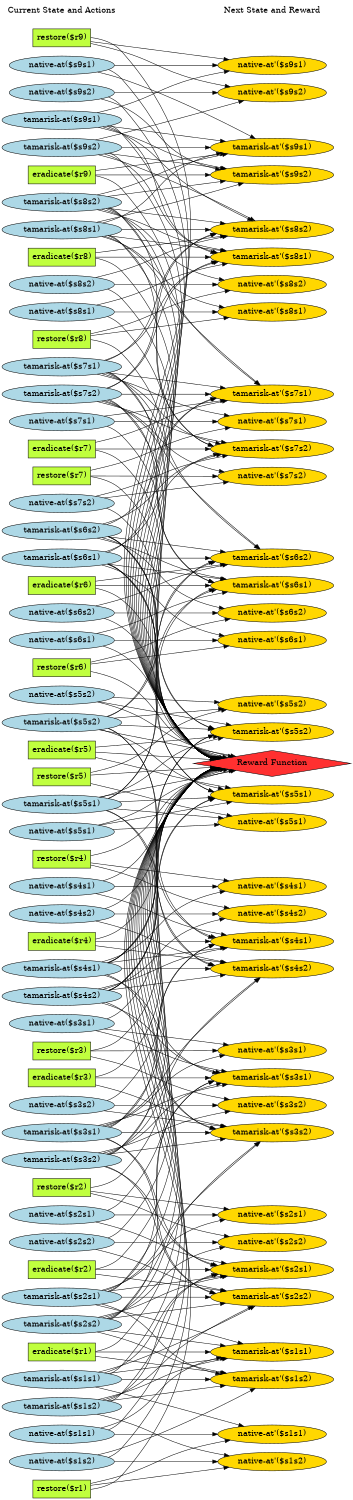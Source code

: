 digraph G {
	graph [bb="0,0,700.42,2974",
		fontname=Helvetica,
		fontsize=16,
		rankdir=LR,
		ranksep=2.00,
		ratio=auto,
		size="7.5,10"
	];
	node [fontsize=16,
		label="\N"
	];
	{
		graph [rank=same];
		"native-at($s8s2)"	[color=black,
			fillcolor=lightblue,
			height=0.51069,
			pos="120.21,2412",
			shape=ellipse,
			style=filled,
			width=2.9266];
		"native-at($s7s1)"	[color=black,
			fillcolor=lightblue,
			height=0.51069,
			pos="120.21,2139",
			shape=ellipse,
			style=filled,
			width=2.9266];
		"restore($r4)"	[color=black,
			fillcolor=olivedrab1,
			height=0.5,
			pos="120.21,1270",
			shape=box,
			style=filled,
			width=1.6111];
		"restore($r8)"	[color=black,
			fillcolor=olivedrab1,
			height=0.5,
			pos="120.21,2303",
			shape=box,
			style=filled,
			width=1.6111];
		"eradicate($r9)"	[color=black,
			fillcolor=olivedrab1,
			height=0.5,
			pos="120.21,2629",
			shape=box,
			style=filled,
			width=1.875];
		"tamarisk-at($s6s2)"	[color=black,
			fillcolor=lightblue,
			height=0.51069,
			pos="120.21,1922",
			shape=ellipse,
			style=filled,
			width=3.3391];
		"tamarisk-at($s9s1)"	[color=black,
			fillcolor=lightblue,
			height=0.51069,
			pos="120.21,2738",
			shape=ellipse,
			style=filled,
			width=3.3391];
		"tamarisk-at($s5s1)"	[color=black,
			fillcolor=lightblue,
			height=0.51069,
			pos="120.21,1379",
			shape=ellipse,
			style=filled,
			width=3.3391];
		"tamarisk-at($s2s1)"	[color=black,
			fillcolor=lightblue,
			height=0.51069,
			pos="120.21,400",
			shape=ellipse,
			style=filled,
			width=3.3391];
		"tamarisk-at($s2s2)"	[color=black,
			fillcolor=lightblue,
			height=0.51069,
			pos="120.21,345",
			shape=ellipse,
			style=filled,
			width=3.3391];
		"eradicate($r4)"	[color=black,
			fillcolor=olivedrab1,
			height=0.5,
			pos="120.21,1107",
			shape=box,
			style=filled,
			width=1.875];
		"native-at($s1s2)"	[color=black,
			fillcolor=lightblue,
			height=0.51069,
			pos="120.21,72",
			shape=ellipse,
			style=filled,
			width=2.9266];
		"native-at($s4s1)"	[color=black,
			fillcolor=lightblue,
			height=0.51069,
			pos="120.21,1216",
			shape=ellipse,
			style=filled,
			width=2.9266];
		"native-at($s5s2)"	[color=black,
			fillcolor=lightblue,
			height=0.51069,
			pos="120.21,1596",
			shape=ellipse,
			style=filled,
			width=2.9266];
		"native-at($s8s1)"	[color=black,
			fillcolor=lightblue,
			height=0.51069,
			pos="120.21,2357",
			shape=ellipse,
			style=filled,
			width=2.9266];
		"restore($r5)"	[color=black,
			fillcolor=olivedrab1,
			height=0.5,
			pos="120.21,1433",
			shape=box,
			style=filled,
			width=1.6111];
		"restore($r9)"	[color=black,
			fillcolor=olivedrab1,
			height=0.5,
			pos="120.21,2902",
			shape=box,
			style=filled,
			width=1.6111];
		"tamarisk-at($s8s1)"	[color=black,
			fillcolor=lightblue,
			height=0.51069,
			pos="120.21,2520",
			shape=ellipse,
			style=filled,
			width=3.3391];
		"tamarisk-at($s9s2)"	[color=black,
			fillcolor=lightblue,
			height=0.51069,
			pos="120.21,2683",
			shape=ellipse,
			style=filled,
			width=3.3391];
		"tamarisk-at($s5s2)"	[color=black,
			fillcolor=lightblue,
			height=0.51069,
			pos="120.21,1541",
			shape=ellipse,
			style=filled,
			width=3.3391];
		"tamarisk-at($s1s1)"	[color=black,
			fillcolor=lightblue,
			height=0.51069,
			pos="120.21,237",
			shape=ellipse,
			style=filled,
			width=3.3391];
		"tamarisk-at($s4s1)"	[color=black,
			fillcolor=lightblue,
			height=0.51069,
			pos="120.21,1053",
			shape=ellipse,
			style=filled,
			width=3.3391];
		"native-at($s3s1)"	[color=black,
			fillcolor=lightblue,
			height=0.51069,
			pos="120.21,943",
			shape=ellipse,
			style=filled,
			width=2.9266];
		"eradicate($r5)"	[color=black,
			fillcolor=olivedrab1,
			height=0.5,
			pos="120.21,1487",
			shape=box,
			style=filled,
			width=1.875];
		"native-at($s4s2)"	[color=black,
			fillcolor=lightblue,
			height=0.51069,
			pos="120.21,1161",
			shape=ellipse,
			style=filled,
			width=2.9266];
		"eradicate($r1)"	[color=black,
			fillcolor=olivedrab1,
			height=0.5,
			pos="120.21,291",
			shape=box,
			style=filled,
			width=1.875];
		"restore($r2)"	[color=black,
			fillcolor=olivedrab1,
			height=0.5,
			pos="120.21,617",
			shape=box,
			style=filled,
			width=1.6111];
		"native-at($s9s1)"	[color=black,
			fillcolor=lightblue,
			height=0.51069,
			pos="120.21,2848",
			shape=ellipse,
			style=filled,
			width=2.9266];
		"native-at($s6s2)"	[color=black,
			fillcolor=lightblue,
			height=0.51069,
			pos="120.21,1759",
			shape=ellipse,
			style=filled,
			width=2.9266];
		"restore($r6)"	[color=black,
			fillcolor=olivedrab1,
			height=0.5,
			pos="120.21,1650",
			shape=box,
			style=filled,
			width=1.6111];
		"tamarisk-at($s7s1)"	[color=black,
			fillcolor=lightblue,
			height=0.51069,
			pos="120.21,2249",
			shape=ellipse,
			style=filled,
			width=3.3391];
		"tamarisk-at($s8s2)"	[color=black,
			fillcolor=lightblue,
			height=0.51069,
			pos="120.21,2575",
			shape=ellipse,
			style=filled,
			width=3.3391];
		"Current State and Actions"	[color=black,
			fillcolor=white,
			height=0.5,
			pos="120.21,2956",
			shape=plaintext,
			style=bold,
			width=3.2361];
		"tamarisk-at($s4s2)"	[color=black,
			fillcolor=lightblue,
			height=0.51069,
			pos="120.21,998",
			shape=ellipse,
			style=filled,
			width=3.3391];
		"tamarisk-at($s1s2)"	[color=black,
			fillcolor=lightblue,
			height=0.51069,
			pos="120.21,182",
			shape=ellipse,
			style=filled,
			width=3.3391];
		"tamarisk-at($s3s1)"	[color=black,
			fillcolor=lightblue,
			height=0.51069,
			pos="120.21,726",
			shape=ellipse,
			style=filled,
			width=3.3391];
		"eradicate($r6)"	[color=black,
			fillcolor=olivedrab1,
			height=0.5,
			pos="120.21,1813",
			shape=box,
			style=filled,
			width=1.875];
		"native-at($s2s1)"	[color=black,
			fillcolor=lightblue,
			height=0.51069,
			pos="120.21,563",
			shape=ellipse,
			style=filled,
			width=2.9266];
		"native-at($s3s2)"	[color=black,
			fillcolor=lightblue,
			height=0.51069,
			pos="120.21,781",
			shape=ellipse,
			style=filled,
			width=2.9266];
		"eradicate($r2)"	[color=black,
			fillcolor=olivedrab1,
			height=0.5,
			pos="120.21,454",
			shape=box,
			style=filled,
			width=1.875];
		"restore($r1)"	[color=black,
			fillcolor=olivedrab1,
			height=0.5,
			pos="120.21,18",
			shape=box,
			style=filled,
			width=1.6111];
		"native-at($s9s2)"	[color=black,
			fillcolor=lightblue,
			height=0.51069,
			pos="120.21,2793",
			shape=ellipse,
			style=filled,
			width=2.9266];
		"restore($r3)"	[color=black,
			fillcolor=olivedrab1,
			height=0.5,
			pos="120.21,889",
			shape=box,
			style=filled,
			width=1.6111];
		"native-at($s7s2)"	[color=black,
			fillcolor=lightblue,
			height=0.51069,
			pos="120.21,1977",
			shape=ellipse,
			style=filled,
			width=2.9266];
		"native-at($s6s1)"	[color=black,
			fillcolor=lightblue,
			height=0.51069,
			pos="120.21,1704",
			shape=ellipse,
			style=filled,
			width=2.9266];
		"restore($r7)"	[color=black,
			fillcolor=olivedrab1,
			height=0.5,
			pos="120.21,2031",
			shape=box,
			style=filled,
			width=1.6111];
		"eradicate($r8)"	[color=black,
			fillcolor=olivedrab1,
			height=0.5,
			pos="120.21,2466",
			shape=box,
			style=filled,
			width=1.875];
		"tamarisk-at($s7s2)"	[color=black,
			fillcolor=lightblue,
			height=0.51069,
			pos="120.21,2194",
			shape=ellipse,
			style=filled,
			width=3.3391];
		"tamarisk-at($s6s1)"	[color=black,
			fillcolor=lightblue,
			height=0.51069,
			pos="120.21,1867",
			shape=ellipse,
			style=filled,
			width=3.3391];
		"tamarisk-at($s3s2)"	[color=black,
			fillcolor=lightblue,
			height=0.51069,
			pos="120.21,671",
			shape=ellipse,
			style=filled,
			width=3.3391];
		"native-at($s1s1)"	[color=black,
			fillcolor=lightblue,
			height=0.51069,
			pos="120.21,127",
			shape=ellipse,
			style=filled,
			width=2.9266];
		"native-at($s2s2)"	[color=black,
			fillcolor=lightblue,
			height=0.51069,
			pos="120.21,508",
			shape=ellipse,
			style=filled,
			width=2.9266];
		"eradicate($r7)"	[color=black,
			fillcolor=olivedrab1,
			height=0.5,
			pos="120.21,2085",
			shape=box,
			style=filled,
			width=1.875];
		"native-at($s5s1)"	[color=black,
			fillcolor=lightblue,
			height=0.51069,
			pos="120.21,1324",
			shape=ellipse,
			style=filled,
			width=2.9266];
		"eradicate($r3)"	[color=black,
			fillcolor=olivedrab1,
			height=0.5,
			pos="120.21,835",
			shape=box,
			style=filled,
			width=1.875];
	}
	{
		graph [rank=same];
		"native-at'($s4s2)"	[color=black,
			fillcolor=gold1,
			height=0.51069,
			pos="542.42,1162",
			shape=ellipse,
			style=filled,
			width=3.0248];
		"native-at'($s7s1)"	[color=black,
			fillcolor=gold1,
			height=0.51069,
			pos="542.42,2139",
			shape=ellipse,
			style=filled,
			width=3.0248];
		"tamarisk-at'($s1s2)"	[color=black,
			fillcolor=gold1,
			height=0.51069,
			pos="542.42,237",
			shape=ellipse,
			style=filled,
			width=3.4373];
		"Next State and Reward"	[color=black,
			fillcolor=white,
			height=0.5,
			pos="542.42,2956",
			shape=plaintext,
			style=bold,
			width=2.9167];
		"Reward Function"	[color=black,
			fillcolor=firebrick1,
			height=0.72222,
			pos="542.42,1460",
			shape=diamond,
			style=filled,
			width=4.3889];
		"tamarisk-at'($s8s1)"	[color=black,
			fillcolor=gold1,
			height=0.51069,
			pos="542.42,2466",
			shape=ellipse,
			style=filled,
			width=3.4373];
		"tamarisk-at'($s9s2)"	[color=black,
			fillcolor=gold1,
			height=0.51069,
			pos="542.42,2628",
			shape=ellipse,
			style=filled,
			width=3.4373];
		"native-at'($s8s2)"	[color=black,
			fillcolor=gold1,
			height=0.51069,
			pos="542.42,2411",
			shape=ellipse,
			style=filled,
			width=3.0248];
		"tamarisk-at'($s4s1)"	[color=black,
			fillcolor=gold1,
			height=0.51069,
			pos="542.42,1107",
			shape=ellipse,
			style=filled,
			width=3.4373];
		"tamarisk-at'($s5s2)"	[color=black,
			fillcolor=gold1,
			height=0.51069,
			pos="542.42,1522",
			shape=ellipse,
			style=filled,
			width=3.4373];
		"native-at'($s3s1)"	[color=black,
			fillcolor=gold1,
			height=0.51069,
			pos="542.42,891",
			shape=ellipse,
			style=filled,
			width=3.0248];
		"native-at'($s6s1)"	[color=black,
			fillcolor=gold1,
			height=0.51069,
			pos="542.42,1703",
			shape=ellipse,
			style=filled,
			width=3.0248];
		"native-at'($s7s2)"	[color=black,
			fillcolor=gold1,
			height=0.51069,
			pos="542.42,2029",
			shape=ellipse,
			style=filled,
			width=3.0248];
		"tamarisk-at'($s3s1)"	[color=black,
			fillcolor=gold1,
			height=0.51069,
			pos="542.42,836",
			shape=ellipse,
			style=filled,
			width=3.4373];
		"tamarisk-at'($s8s2)"	[color=black,
			fillcolor=gold1,
			height=0.51069,
			pos="542.42,2521",
			shape=ellipse,
			style=filled,
			width=3.4373];
		"native-at'($s3s2)"	[color=black,
			fillcolor=gold1,
			height=0.51069,
			pos="542.42,781",
			shape=ellipse,
			style=filled,
			width=3.0248];
		"tamarisk-at'($s4s2)"	[color=black,
			fillcolor=gold1,
			height=0.51069,
			pos="542.42,1052",
			shape=ellipse,
			style=filled,
			width=3.4373];
		"tamarisk-at'($s7s1)"	[color=black,
			fillcolor=gold1,
			height=0.51069,
			pos="542.42,2194",
			shape=ellipse,
			style=filled,
			width=3.4373];
		"native-at'($s2s1)"	[color=black,
			fillcolor=gold1,
			height=0.51069,
			pos="542.42,563",
			shape=ellipse,
			style=filled,
			width=3.0248];
		"native-at'($s5s1)"	[color=black,
			fillcolor=gold1,
			height=0.51069,
			pos="542.42,1343",
			shape=ellipse,
			style=filled,
			width=3.0248];
		"native-at'($s6s2)"	[color=black,
			fillcolor=gold1,
			height=0.51069,
			pos="542.42,1758",
			shape=ellipse,
			style=filled,
			width=3.0248];
		"tamarisk-at'($s2s1)"	[color=black,
			fillcolor=gold1,
			height=0.51069,
			pos="542.42,453",
			shape=ellipse,
			style=filled,
			width=3.4373];
		"tamarisk-at'($s7s2)"	[color=black,
			fillcolor=gold1,
			height=0.51069,
			pos="542.42,2084",
			shape=ellipse,
			style=filled,
			width=3.4373];
		"native-at'($s9s1)"	[color=black,
			fillcolor=gold1,
			height=0.51069,
			pos="542.42,2848",
			shape=ellipse,
			style=filled,
			width=3.0248];
		"native-at'($s2s2)"	[color=black,
			fillcolor=gold1,
			height=0.51069,
			pos="542.42,508",
			shape=ellipse,
			style=filled,
			width=3.0248];
		"tamarisk-at'($s3s2)"	[color=black,
			fillcolor=gold1,
			height=0.51069,
			pos="542.42,726",
			shape=ellipse,
			style=filled,
			width=3.4373];
		"native-at'($s1s1)"	[color=black,
			fillcolor=gold1,
			height=0.51069,
			pos="542.42,127",
			shape=ellipse,
			style=filled,
			width=3.0248];
		"tamarisk-at'($s6s1)"	[color=black,
			fillcolor=gold1,
			height=0.51069,
			pos="542.42,1813",
			shape=ellipse,
			style=filled,
			width=3.4373];
		"native-at'($s5s2)"	[color=black,
			fillcolor=gold1,
			height=0.51069,
			pos="542.42,1577",
			shape=ellipse,
			style=filled,
			width=3.0248];
		"tamarisk-at'($s2s2)"	[color=black,
			fillcolor=gold1,
			height=0.51069,
			pos="542.42,398",
			shape=ellipse,
			style=filled,
			width=3.4373];
		"tamarisk-at'($s1s1)"	[color=black,
			fillcolor=gold1,
			height=0.51069,
			pos="542.42,292",
			shape=ellipse,
			style=filled,
			width=3.4373];
		"tamarisk-at'($s9s1)"	[color=black,
			fillcolor=gold1,
			height=0.51069,
			pos="542.42,2683",
			shape=ellipse,
			style=filled,
			width=3.4373];
		"native-at'($s9s2)"	[color=black,
			fillcolor=gold1,
			height=0.51069,
			pos="542.42,2793",
			shape=ellipse,
			style=filled,
			width=3.0248];
		"tamarisk-at'($s5s1)"	[color=black,
			fillcolor=gold1,
			height=0.51069,
			pos="542.42,1398",
			shape=ellipse,
			style=filled,
			width=3.4373];
		"native-at'($s8s1)"	[color=black,
			fillcolor=gold1,
			height=0.51069,
			pos="542.42,2356",
			shape=ellipse,
			style=filled,
			width=3.0248];
		"tamarisk-at'($s6s2)"	[color=black,
			fillcolor=gold1,
			height=0.51069,
			pos="542.42,1868",
			shape=ellipse,
			style=filled,
			width=3.4373];
		"native-at'($s4s1)"	[color=black,
			fillcolor=gold1,
			height=0.51069,
			pos="542.42,1217",
			shape=ellipse,
			style=filled,
			width=3.0248];
		"native-at'($s1s2)"	[color=black,
			fillcolor=gold1,
			height=0.51069,
			pos="542.42,72",
			shape=ellipse,
			style=filled,
			width=3.0248];
	}
	"native-at($s8s2)" -> "Reward Function"	[pos="e,429.64,1467.6 212.12,2402.9 222.76,2398.5 232.59,2392.4 240.42,2384 513.35,2091.2 109.83,1786.2 384.42,1495 394.38,1484.4 406.77,\
1476.7 420.2,1471.1"];
	"native-at($s8s2)" -> "native-at'($s8s2)"	[color=black,
		pos="e,433.52,2411.3 225.62,2411.8 285.6,2411.6 361.12,2411.4 423.27,2411.3",
		style=solid];
	"native-at($s8s2)" -> "tamarisk-at'($s8s2)"	[color=black,
		pos="e,453.18,2508.2 189.71,2425.8 206.41,2429.7 224.15,2434.1 240.42,2439 305.9,2458.6 318.5,2474.9 384.42,2493 403.26,2498.2 423.65,\
2502.6 443.29,2506.3",
		style=solid];
	"native-at($s7s1)" -> "native-at'($s7s1)"	[color=black,
		pos="e,433.52,2139 225.62,2139 285.6,2139 361.12,2139 423.27,2139",
		style=solid];
	"native-at($s7s1)" -> "Reward Function"	[pos="e,431.58,1467.9 212.15,2129.9 222.65,2125.7 232.44,2119.9 240.42,2112 440.18,1913.5 184.31,1693.1 384.42,1495 394.98,1484.5 407.93,\
1476.9 421.83,1471.4"];
	"native-at($s7s1)" -> "tamarisk-at'($s7s1)"	[color=black,
		pos="e,449.03,2181.9 204.98,2150 272.33,2158.8 367.21,2171.2 439.05,2180.6",
		style=solid];
	"restore($r4)" -> "native-at'($s4s2)"	[color=black,
		pos="e,458.92,1173.9 178.29,1258.7 198.11,1254.3 220.37,1248.9 240.42,1243 305.81,1223.6 318.59,1207.8 384.42,1190 405.06,1184.4 427.55,\
1179.6 448.88,1175.7",
		style=solid];
	"restore($r4)" -> "Reward Function"	[pos="e,453.54,1448.6 178.43,1276.9 198.78,1280.9 221.35,1287.2 240.42,1297 316.58,1336.1 308.19,1386 384.42,1425 402.68,1434.3 423.4,\
1441.2 443.65,1446.2"];
	"restore($r4)" -> "native-at'($s4s1)"	[color=black,
		pos="e,454.48,1228 178.32,1262.8 246.6,1254.2 361.98,1239.6 444.35,1229.2",
		style=solid];
	"restore($r8)" -> "Reward Function"	[pos="e,430.28,1467.7 178.44,2303 200.63,2300 224.47,2292.6 240.42,2276 484.91,2021.4 139.5,1749.2 384.42,1495 394.57,1484.5 407.15,1476.8 \
420.73,1471.2"];
	"restore($r8)" -> "native-at'($s8s2)"	[color=black,
		pos="e,458.92,2399.1 178.29,2314.3 198.11,2318.7 220.37,2324.1 240.42,2330 305.81,2349.4 318.59,2365.2 384.42,2383 405.06,2388.6 427.55,\
2393.4 448.88,2397.3",
		style=solid];
	"restore($r8)" -> "native-at'($s8s1)"	[color=black,
		pos="e,454.48,2345 178.32,2310.2 246.6,2318.8 361.98,2333.4 444.35,2343.8",
		style=solid];
	"eradicate($r9)" -> "Reward Function"	[pos="e,428.9,1467.4 187.87,2628 207.35,2624.3 226.99,2616.7 240.42,2602 574.49,2235.2 49.724,1861.3 384.42,1495 394.04,1484.5 406.08,\
1476.7 419.18,1471.1"];
	"eradicate($r9)" -> "tamarisk-at'($s9s2)"	[color=black,
		pos="e,418.44,2628.3 187.79,2628.8 246.8,2628.7 334.76,2628.5 408.18,2628.3",
		style=solid];
	"eradicate($r9)" -> "tamarisk-at'($s9s1)"	[color=black,
		pos="e,448.19,2671 187.79,2637.6 255.01,2646.2 359.77,2659.7 437.84,2669.7",
		style=solid];
	"tamarisk-at($s6s2)" -> "Reward Function"	[pos="e,435.23,1468.5 213.73,1910.3 223.47,1906.2 232.64,1900.9 240.42,1894 381.21,1768.6 242.91,1619.6 384.42,1495 396.19,1484.6 410.37,\
1477.1 425.31,1471.7"];
	"tamarisk-at($s6s2)" -> "tamarisk-at'($s5s2)"	[color=black,
		pos="e,426.63,1528.6 212.79,1910.1 222.81,1906.1 232.3,1900.9 240.42,1894 366.91,1786.9 255.06,1653.6 384.42,1550 394.13,1542.2 405.28,\
1536.3 417.06,1531.8",
		style=solid];
	"tamarisk-at($s6s2)" -> "tamarisk-at'($s7s1)"	[color=black,
		pos="e,430.69,2185.9 208.82,1934.5 220.03,1938.3 230.9,1943.4 240.42,1950 335.2,2015.8 287.88,2102.8 384.42,2166 395.49,2173.3 407.91,\
2178.8 420.77,2183",
		style=solid];
	"tamarisk-at($s6s2)" -> "native-at'($s6s2)"	[color=black,
		pos="e,447.99,1767.3 200.36,1908.3 214.05,1904.5 227.9,1899.8 240.42,1894 312.89,1860.1 311.05,1817.9 384.42,1786 401.21,1778.7 419.79,\
1773.3 438.13,1769.3",
		style=solid];
	"tamarisk-at($s6s2)" -> "tamarisk-at'($s7s2)"	[color=black,
		pos="e,441.42,2073.2 200.31,1935.8 214.01,1939.5 227.87,1944.2 240.42,1950 312.56,1983.3 311.39,2024.6 384.42,2056 399.16,2062.3 415.28,\
2067.2 431.4,2071",
		style=solid];
	"tamarisk-at($s6s2)" -> "tamarisk-at'($s6s1)"	[color=black,
		pos="e,453.61,1825.8 190.93,1907.1 207.26,1903.2 224.53,1898.8 240.42,1894 305.73,1874.4 318.59,1858.8 384.42,1841 403.39,1835.9 423.92,\
1831.4 443.68,1827.7",
		style=solid];
	"tamarisk-at($s6s2)" -> "tamarisk-at'($s5s1)"	[color=black,
		pos="e,423.77,1403.3 214.36,1910.5 223.93,1906.4 232.88,1901 240.42,1894 399.69,1745.1 220.72,1569 384.42,1425 393.17,1417.3 403.3,1411.4 \
414.11,1406.9",
		style=solid];
	"tamarisk-at($s6s2)" -> "tamarisk-at'($s6s2)"	[color=black,
		pos="e,448.1,1880 212.91,1910.2 279.31,1901.7 369.14,1890.1 438.08,1881.3",
		style=solid];
	"tamarisk-at($s9s1)" -> "Reward Function"	[pos="e,428.37,1467.4 217.1,2727.1 225.88,2722.9 233.9,2717.3 240.42,2710 602.65,2304.4 19.882,1898.5 384.42,1495 393.91,1484.5 405.8,\
1476.8 418.76,1471.2"];
	"tamarisk-at($s9s1)" -> "tamarisk-at'($s8s1)"	[color=black,
		pos="e,430.69,2474.1 208.82,2725.5 220.03,2721.7 230.9,2716.6 240.42,2710 335.2,2644.2 287.88,2557.2 384.42,2494 395.49,2486.7 407.91,\
2481.2 420.77,2477",
		style=solid];
	"tamarisk-at($s9s1)" -> "tamarisk-at'($s9s2)"	[color=black,
		pos="e,453.18,2640.8 191.26,2723.1 207.51,2719.2 224.65,2714.8 240.42,2710 305.82,2690.1 318.5,2674.1 384.42,2656 403.26,2650.8 423.65,\
2646.4 443.29,2642.7",
		style=solid];
	"tamarisk-at($s9s1)" -> "tamarisk-at'($s8s2)"	[color=black,
		pos="e,502.63,2538.4 200.69,2724.2 214.28,2720.5 228.01,2715.8 240.42,2710 313.06,2675.9 316.39,2643.6 384.42,2601 419.69,2578.9 461.82,\
2557.7 493.56,2542.7",
		style=solid];
	"tamarisk-at($s9s1)" -> "native-at'($s9s1)"	[color=black,
		pos="e,458.89,2836.2 191.26,2752.9 207.51,2756.8 224.65,2761.2 240.42,2766 305.82,2785.9 318.5,2801.9 384.42,2820 405.05,2825.7 427.53,\
2830.4 448.86,2834.4",
		style=solid];
	"tamarisk-at($s9s1)" -> "tamarisk-at'($s9s1)"	[color=black,
		pos="e,448.85,2695.1 212.13,2726.1 278.83,2717.4 369.48,2705.5 438.79,2696.4",
		style=solid];
	"tamarisk-at($s5s1)" -> "Reward Function"	[pos="e,468.88,1446 195.85,1393.4 269.66,1407.6 382.34,1429.3 458.8,1444.1"];
	"tamarisk-at($s5s1)" -> "tamarisk-at'($s4s1)"	[color=black,
		pos="e,430.69,1115.1 208.82,1366.5 220.03,1362.7 230.9,1357.6 240.42,1351 335.2,1285.2 287.88,1198.2 384.42,1135 395.49,1127.7 407.91,\
1122.2 420.77,1118",
		style=solid];
	"tamarisk-at($s5s1)" -> "tamarisk-at'($s5s2)"	[color=black,
		pos="e,442.72,1511 199.63,1392.9 213.47,1396.4 227.55,1400.7 240.42,1406 310.06,1434.5 314.05,1468.4 384.42,1495 399.62,1500.8 416.13,\
1505.3 432.53,1508.9",
		style=solid];
	"tamarisk-at($s5s1)" -> "tamarisk-at'($s4s2)"	[color=black,
		pos="e,428.64,1059.3 210.98,1366.9 221.54,1362.9 231.66,1357.7 240.42,1351 348.45,1267.7 274.16,1160.3 384.42,1080 394.85,1072.4 406.69,\
1066.6 419.08,1062.3",
		style=solid];
	"tamarisk-at($s5s1)" -> "native-at'($s5s1)"	[color=black,
		pos="e,444.98,1351.3 225.35,1370.1 289.14,1364.6 370.59,1357.6 434.82,1352.1",
		style=solid];
	"tamarisk-at($s5s1)" -> "tamarisk-at'($s6s1)"	[color=black,
		pos="e,425.93,1806.7 214.78,1390.5 224.1,1394.4 232.89,1399.5 240.42,1406 376.45,1524.2 245.68,1670 384.42,1785 393.92,1792.9 404.87,\
1798.9 416.49,1803.4",
		style=solid];
	"tamarisk-at($s5s1)" -> "tamarisk-at'($s5s1)"	[color=black,
		pos="e,423.66,1392.7 235.75,1384.2 290.77,1386.7 356.9,1389.7 413.56,1392.2",
		style=solid];
	"tamarisk-at($s5s1)" -> "tamarisk-at'($s6s2)"	[color=black,
		pos="e,425.13,1862 215.36,1390.3 224.52,1394.3 233.11,1399.4 240.42,1406 390.96,1542.5 230.75,1707 384.42,1840 393.58,1847.9 404.19,1854 \
415.49,1858.5",
		style=solid];
	"tamarisk-at($s2s1)" -> "tamarisk-at'($s1s2)"	[color=black,
		pos="e,441.39,247.69 200.34,386.22 214.03,382.49 227.88,377.82 240.42,372 312.73,338.41 311.22,296.62 384.42,265 399.15,258.64 415.26,\
253.72 431.37,249.92",
		style=solid];
	"tamarisk-at($s2s1)" -> "Reward Function"	[pos="e,429.05,1452.5 218.03,410.77 226.4,414.84 234.08,420.14 240.42,427 544.47,756.22 79.802,1096.3 384.42,1425 394.12,1435.5 406.2,\
1443.1 419.33,1448.7"];
	"tamarisk-at($s2s1)" -> "tamarisk-at'($s3s1)"	[color=black,
		pos="e,425.91,829.7 214.79,411.51 224.11,415.4 232.89,420.45 240.42,427 376.98,545.83 245.14,692.36 384.42,808 393.91,815.89 404.86,821.87 \
416.47,826.39",
		style=solid];
	"tamarisk-at($s2s1)" -> "native-at'($s2s1)"	[color=black,
		pos="e,447.99,553.7 202.25,413.5 215.33,417.05 228.47,421.48 240.42,427 313.03,460.58 311.05,503.11 384.42,535 401.21,542.3 419.79,547.69 \
438.13,551.68",
		style=solid];
	"tamarisk-at($s2s1)" -> "tamarisk-at'($s2s1)"	[color=black,
		pos="e,447.6,441.17 213.42,411.63 279.63,419.98 368.92,431.24 437.62,439.91",
		style=solid];
	"tamarisk-at($s2s1)" -> "tamarisk-at'($s3s2)"	[color=black,
		pos="e,518.48,707.76 207.39,412.69 218.94,416.33 230.28,421 240.42,427 323.58,476.28 315.73,521.98 384.42,590 426.11,631.29 478.23,675.03 \
510.67,701.43",
		style=solid];
	"tamarisk-at($s2s1)" -> "tamarisk-at'($s2s2)"	[color=black,
		pos="e,418.54,398.58 240.5,399.43 292.81,399.18 354.43,398.89 408.24,398.63",
		style=solid];
	"tamarisk-at($s2s1)" -> "tamarisk-at'($s1s1)"	[color=black,
		pos="e,482.72,308.14 187.81,384.72 204.97,380.68 223.4,376.26 240.42,372 320.41,351.98 411.92,327.42 472.84,310.84",
		style=solid];
	"tamarisk-at($s2s2)" -> "tamarisk-at'($s1s2)"	[color=black,
		pos="e,453.61,249.85 193.15,330.29 208.83,326.65 225.26,322.49 240.42,318 305.81,298.65 318.59,282.83 384.42,265 403.39,259.86 423.92,\
255.42 443.68,251.68",
		style=solid];
	"tamarisk-at($s2s2)" -> "Reward Function"	[pos="e,428.97,1452.5 216.97,356.01 225.77,360.23 233.84,365.77 240.42,373 557.95,722.11 64.907,1077.7 384.42,1425 394.08,1435.5 406.14,\
1443.2 419.25,1448.8"];
	"tamarisk-at($s2s2)" -> "tamarisk-at'($s3s1)"	[color=black,
		pos="e,425.13,830.02 213.91,356.52 223.62,360.6 232.73,365.97 240.42,373 390.68,510.46 230.48,674.67 384.42,808 393.57,815.93 404.18,\
821.97 415.49,826.53",
		style=solid];
	"tamarisk-at($s2s2)" -> "tamarisk-at'($s2s1)"	[color=black,
		pos="e,453.64,440.06 190.9,359.94 207.24,363.84 224.52,368.28 240.42,373 305.65,392.37 318.68,407.41 384.42,425 403.41,430.08 423.94,\
434.5 443.7,438.23",
		style=solid];
	"tamarisk-at($s2s2)" -> "native-at'($s2s2)"	[color=black,
		pos="e,448.43,498.71 200.34,358.78 214.03,362.51 227.88,367.18 240.42,373 312.73,406.59 311.22,448.38 384.42,480 401.33,487.31 420.06,\
492.71 438.51,496.7",
		style=solid];
	"tamarisk-at($s2s2)" -> "tamarisk-at'($s3s2)"	[color=black,
		pos="e,516.73,708 208.83,357.44 220.04,361.32 230.91,366.38 240.42,373 335.43,439.1 307.97,503.09 384.42,590 422.84,633.68 475.19,676.32 \
508.65,701.88",
		style=solid];
	"tamarisk-at($s2s2)" -> "tamarisk-at'($s2s2)"	[color=black,
		pos="e,447.6,386.17 213.42,356.63 279.63,364.98 368.92,376.24 437.62,384.91",
		style=solid];
	"tamarisk-at($s2s2)" -> "tamarisk-at'($s1s1)"	[color=black,
		pos="e,447.6,303.83 213.42,333.37 279.63,325.02 368.92,313.76 437.62,305.09",
		style=solid];
	"eradicate($r4)" -> "Reward Function"	[pos="e,438.79,1450.9 187.96,1111.5 206.44,1115.4 225.49,1122.3 240.42,1134 353.79,1223.3 270.89,1335.9 384.42,1425 397.43,1435.2 412.81,\
1442.6 428.79,1447.8"];
	"eradicate($r4)" -> "tamarisk-at'($s4s1)"	[color=black,
		pos="e,418.44,1107 187.79,1107 246.8,1107 334.76,1107 408.18,1107",
		style=solid];
	"eradicate($r4)" -> "tamarisk-at'($s4s2)"	[color=black,
		pos="e,448.97,1064.1 187.79,1098.3 255.23,1089.5 360.46,1075.7 438.61,1065.5",
		style=solid];
	"native-at($s1s2)" -> "tamarisk-at'($s1s2)"	[color=black,
		pos="e,508,219.15 190.26,85.791 206.86,89.772 224.42,94.541 240.42,100 335.64,132.5 441.54,184.7 498.88,214.4",
		style=solid];
	"native-at($s1s2)" -> "Reward Function"	[pos="e,428.26,1452.7 212.83,80.851 223.29,85.299 232.88,91.481 240.42,100 632.86,543.7 -10.544,983.53 384.42,1425 393.86,1435.6 405.71,\
1443.3 418.66,1448.9"];
	"native-at($s1s2)" -> "native-at'($s1s2)"	[color=black,
		pos="e,433.52,72 225.62,72 285.6,72 361.12,72 423.27,72",
		style=solid];
	"native-at($s4s1)" -> "Reward Function"	[pos="e,446.43,1449.7 204.27,1227.1 216.96,1231 229.46,1236.1 240.42,1243 327.69,1298 297.05,1370.2 384.42,1425 400.16,1434.9 418.32,1442 \
436.59,1447.1"];
	"native-at($s4s1)" -> "tamarisk-at'($s4s1)"	[color=black,
		pos="e,453.61,1119.8 187.8,1201.9 205.04,1197.8 223.52,1193.1 240.42,1188 305.73,1168.4 318.59,1152.8 384.42,1135 403.39,1129.9 423.92,\
1125.4 443.68,1121.7",
		style=solid];
	"native-at($s4s1)" -> "native-at'($s4s1)"	[color=black,
		pos="e,433.52,1216.7 225.62,1216.2 285.6,1216.4 361.12,1216.6 423.27,1216.7",
		style=solid];
	"native-at($s5s2)" -> "Reward Function"	[pos="e,464.07,1473.2 191.68,1582.4 207.91,1578.4 224.94,1573.6 240.42,1568 307.82,1543.4 316.87,1519.2 384.42,1495 406.51,1487.1 431.03,\
1480.6 453.99,1475.4"];
	"native-at($s5s2)" -> "tamarisk-at'($s5s2)"	[color=black,
		pos="e,461.74,1536 194.88,1583 266.41,1570.4 375.09,1551.3 451.63,1537.8",
		style=solid];
	"native-at($s5s2)" -> "native-at'($s5s2)"	[color=black,
		pos="e,437.09,1581.7 222.39,1591.4 284.06,1588.6 363.02,1585.1 426.96,1582.2",
		style=solid];
	"native-at($s8s1)" -> "Reward Function"	[pos="e,430.15,1467.6 213.19,2348.1 223.39,2343.9 232.82,2338 240.42,2330 499.7,2056.9 124.67,1767.7 384.42,1495 394.51,1484.4 407.05,\
1476.7 420.61,1471.1"];
	"native-at($s8s1)" -> "tamarisk-at'($s8s1)"	[color=black,
		pos="e,453.61,2453.2 187.8,2371.1 205.04,2375.2 223.52,2379.9 240.42,2385 305.73,2404.6 318.59,2420.2 384.42,2438 403.39,2443.1 423.92,\
2447.6 443.68,2451.3",
		style=solid];
	"native-at($s8s1)" -> "native-at'($s8s1)"	[color=black,
		pos="e,433.52,2356.3 225.62,2356.8 285.6,2356.6 361.12,2356.4 423.27,2356.3",
		style=solid];
	"restore($r5)" -> "Reward Function"	[pos="e,428.3,1452.7 178.32,1436.7 239.65,1440.6 338.97,1447 418.24,1452.1"];
	"restore($r5)" -> "native-at'($s5s1)"	[color=black,
		pos="e,464.17,1355.8 178.25,1420.3 197.96,1415.8 220.17,1410.8 240.42,1406 304.54,1390.9 319.97,1384.6 384.42,1371 406.96,1366.3 431.42,\
1361.6 454.19,1357.6",
		style=solid];
	"restore($r5)" -> "native-at'($s5s2)"	[color=black,
		pos="e,450.99,1566.9 178.48,1442 198.51,1446.2 220.87,1452 240.42,1460 310.06,1488.5 314.14,1522.1 384.42,1549 402.26,1555.8 421.88,1561 \
441.03,1564.9",
		style=solid];
	"restore($r9)" -> "Reward Function"	[pos="e,428.22,1467.3 178.49,2902.7 200.95,2899.8 224.99,2892.4 240.42,2875 649.82,2413.8 -25.765,1955.5 384.42,1495 393.83,1484.4 405.68,\
1476.7 418.62,1471"];
	"restore($r9)" -> "native-at'($s9s1)"	[color=black,
		pos="e,455.27,2859.1 178.32,2894.7 246.82,2885.9 362.71,2871 445.13,2860.4",
		style=solid];
	"restore($r9)" -> "native-at'($s9s2)"	[color=black,
		pos="e,458.89,2804.8 178.31,2890.7 198.13,2886.4 220.39,2881 240.42,2875 305.9,2855.4 318.5,2839.1 384.42,2821 405.05,2815.3 427.53,2810.6 \
448.86,2806.6",
		style=solid];
	"tamarisk-at($s8s1)" -> "Reward Function"	[pos="e,429.05,1467.5 218.03,2509.2 226.4,2505.2 234.08,2499.9 240.42,2493 544.47,2163.8 79.802,1823.7 384.42,1495 394.12,1484.5 406.2,\
1476.9 419.33,1471.3"];
	"tamarisk-at($s8s1)" -> "tamarisk-at'($s8s1)"	[color=black,
		pos="e,448.1,2478 212.91,2508.2 279.31,2499.7 369.14,2488.1 438.08,2479.3",
		style=solid];
	"tamarisk-at($s8s1)" -> "tamarisk-at'($s9s2)"	[color=black,
		pos="e,482.72,2611.9 187.81,2535.3 204.97,2539.3 223.4,2543.7 240.42,2548 320.41,2568 411.92,2592.6 472.84,2609.2",
		style=solid];
	"tamarisk-at($s8s1)" -> "tamarisk-at'($s8s2)"	[color=black,
		pos="e,418.54,2520.7 240.5,2520.3 292.81,2520.4 354.43,2520.6 408.24,2520.7",
		style=solid];
	"tamarisk-at($s8s1)" -> "tamarisk-at'($s7s1)"	[color=black,
		pos="e,518.44,2212.1 207.41,2507.3 218.96,2503.7 230.29,2499 240.42,2493 323.79,2443.4 315.47,2397.2 384.42,2329 425.99,2287.9 478.14,\
2244.5 510.63,2218.3",
		style=solid];
	"tamarisk-at($s8s1)" -> "tamarisk-at'($s7s2)"	[color=black,
		pos="e,425.91,2090.3 214.79,2508.5 224.11,2504.6 232.89,2499.5 240.42,2493 376.98,2374.2 245.14,2227.6 384.42,2112 393.91,2104.1 404.86,\
2098.1 416.47,2093.6",
		style=solid];
	"tamarisk-at($s8s1)" -> "tamarisk-at'($s9s1)"	[color=black,
		pos="e,441.39,2672.3 200.34,2533.8 214.03,2537.5 227.88,2542.2 240.42,2548 312.73,2581.6 311.22,2623.4 384.42,2655 399.15,2661.4 415.26,\
2666.3 431.37,2670.1",
		style=solid];
	"tamarisk-at($s8s1)" -> "native-at'($s8s1)"	[color=black,
		pos="e,447.96,2365.2 202.27,2506.5 215.34,2503 228.49,2498.5 240.42,2493 313.2,2459.2 310.87,2416.2 384.42,2384 401.19,2376.7 419.77,\
2371.3 438.11,2367.3",
		style=solid];
	"tamarisk-at($s9s2)" -> "Reward Function"	[pos="e,428.83,1467.3 218.45,2672.2 226.69,2668.1 234.22,2662.8 240.42,2656 589.37,2270.5 34.807,1879.9 384.42,1495 394.01,1484.4 406.03,\
1476.7 419.12,1471.1"];
	"tamarisk-at($s9s2)" -> "tamarisk-at'($s8s1)"	[color=black,
		pos="e,434.63,2475.1 207.38,2670.3 218.93,2666.6 230.28,2662 240.42,2656 323.36,2607 300.36,2541.1 384.42,2494 396.88,2487 410.7,2481.7 \
424.82,2477.7",
		style=solid];
	"tamarisk-at($s9s2)" -> "tamarisk-at'($s9s2)"	[color=black,
		pos="e,448.85,2640.1 212.13,2671.1 278.83,2662.4 369.48,2650.5 438.79,2641.4",
		style=solid];
	"tamarisk-at($s9s2)" -> "tamarisk-at'($s8s2)"	[color=black,
		pos="e,507.55,2538.9 195.29,2668.6 210.37,2665 226.02,2660.8 240.42,2656 335.36,2624.3 440.96,2573 498.41,2543.6",
		style=solid];
	"tamarisk-at($s9s2)" -> "tamarisk-at'($s9s1)"	[color=black,
		pos="e,418.54,2683 240.5,2683 292.81,2683 354.43,2683 408.24,2683",
		style=solid];
	"tamarisk-at($s9s2)" -> "native-at'($s9s2)"	[color=black,
		pos="e,485.82,2777.2 187.83,2698.2 204.99,2702.2 223.42,2706.7 240.42,2711 321.85,2731.6 415.11,2757.4 475.96,2774.5",
		style=solid];
	"tamarisk-at($s5s2)" -> "Reward Function"	[pos="e,468.88,1474 195.85,1526.6 269.66,1512.4 382.34,1490.7 458.8,1475.9"];
	"tamarisk-at($s5s2)" -> "tamarisk-at'($s4s1)"	[color=black,
		pos="e,425.93,1113.3 214.78,1529.5 224.1,1525.6 232.89,1520.5 240.42,1514 376.45,1395.8 245.68,1250 384.42,1135 393.92,1127.1 404.87,\
1121.1 416.49,1116.6",
		style=solid];
	"tamarisk-at($s5s2)" -> "tamarisk-at'($s5s2)"	[color=black,
		pos="e,423.66,1527.3 235.75,1535.8 290.77,1533.3 356.9,1530.3 413.56,1527.8",
		style=solid];
	"tamarisk-at($s5s2)" -> "tamarisk-at'($s4s2)"	[color=black,
		pos="e,425.13,1058 215.36,1529.7 224.52,1525.7 233.11,1520.6 240.42,1514 390.96,1377.5 230.75,1213 384.42,1080 393.58,1072.1 404.19,1066 \
415.49,1061.5",
		style=solid];
	"tamarisk-at($s5s2)" -> "tamarisk-at'($s6s1)"	[color=black,
		pos="e,430.69,1804.9 208.82,1553.5 220.03,1557.3 230.9,1562.4 240.42,1569 335.2,1634.8 287.88,1721.8 384.42,1785 395.49,1792.3 407.91,\
1797.8 420.77,1802",
		style=solid];
	"tamarisk-at($s5s2)" -> "native-at'($s5s2)"	[color=black,
		pos="e,444.98,1568.7 225.35,1549.9 289.14,1555.4 370.59,1562.4 434.82,1567.9",
		style=solid];
	"tamarisk-at($s5s2)" -> "tamarisk-at'($s5s1)"	[color=black,
		pos="e,442.72,1409 199.63,1527.1 213.47,1523.6 227.55,1519.3 240.42,1514 310.06,1485.5 314.05,1451.6 384.42,1425 399.62,1419.2 416.13,\
1414.7 432.53,1411.1",
		style=solid];
	"tamarisk-at($s5s2)" -> "tamarisk-at'($s6s2)"	[color=black,
		pos="e,428.64,1860.7 210.98,1553.1 221.54,1557.1 231.66,1562.3 240.42,1569 348.45,1652.3 274.16,1759.7 384.42,1840 394.85,1847.6 406.69,\
1853.4 419.08,1857.7",
		style=solid];
	"tamarisk-at($s1s1)" -> "tamarisk-at'($s1s2)"	[color=black,
		pos="e,418.54,237 240.5,237 292.81,237 354.43,237 408.24,237",
		style=solid];
	"tamarisk-at($s1s1)" -> "Reward Function"	[pos="e,428.83,1452.7 218.45,247.78 226.69,251.86 234.22,257.16 240.42,264 589.37,649.46 34.807,1040.1 384.42,1425 394.01,1435.6 406.03,\
1443.3 419.12,1448.9"];
	"tamarisk-at($s1s1)" -> "tamarisk-at'($s2s1)"	[color=black,
		pos="e,434.65,443.84 207.36,249.75 218.91,253.37 230.27,258.03 240.42,264 323.15,312.69 300.57,378.24 384.42,425 396.89,431.96 410.72,\
437.25 424.84,441.26",
		style=solid];
	"tamarisk-at($s1s1)" -> "native-at'($s1s1)"	[color=black,
		pos="e,485.82,142.78 187.83,221.79 204.99,217.75 223.42,213.31 240.42,209 321.85,188.35 415.11,162.62 475.96,145.55",
		style=solid];
	"tamarisk-at($s1s1)" -> "tamarisk-at'($s2s2)"	[color=black,
		pos="e,507.53,380.27 195.28,251.4 210.36,255 226.02,259.22 240.42,264 335.29,295.52 440.91,346.46 498.39,375.61",
		style=solid];
	"tamarisk-at($s1s1)" -> "tamarisk-at'($s1s1)"	[color=black,
		pos="e,448.85,279.88 212.13,248.9 278.83,257.63 369.48,269.5 438.79,278.57",
		style=solid];
	"tamarisk-at($s4s1)" -> "Reward Function"	[pos="e,436.94,1451.3 213.97,1064.5 223.56,1068.4 232.62,1073.4 240.42,1080 367.6,1186.9 257.05,1318.3 384.42,1425 396.83,1435.4 411.66,\
1442.9 427.2,1448.2"];
	"tamarisk-at($s4s1)" -> "tamarisk-at'($s4s1)"	[color=black,
		pos="e,448.1,1095 212.91,1064.8 279.31,1073.3 369.14,1084.9 438.08,1093.7",
		style=solid];
	"tamarisk-at($s4s1)" -> "tamarisk-at'($s5s2)"	[color=black,
		pos="e,424.49,1516.4 215.27,1064.4 224.45,1068.3 233.06,1073.4 240.42,1080 385.93,1210.2 235.54,1368.7 384.42,1495 393.48,1502.7 403.92,\
1508.6 415.03,1513",
		style=solid];
	"tamarisk-at($s4s1)" -> "tamarisk-at'($s3s1)"	[color=black,
		pos="e,434.65,845.16 205.81,1040 217.9,1036.2 229.81,1031.3 240.42,1025 322.96,975.98 300.57,910.76 384.42,864 396.89,857.04 410.72,851.75 \
424.84,847.74",
		style=solid];
	"tamarisk-at($s4s1)" -> "tamarisk-at'($s4s2)"	[color=black,
		pos="e,418.54,1052.3 240.5,1052.7 292.81,1052.6 354.43,1052.4 408.24,1052.3",
		style=solid];
	"tamarisk-at($s4s1)" -> "tamarisk-at'($s3s2)"	[color=black,
		pos="e,428.64,733.26 210.98,1040.9 221.54,1036.9 231.66,1031.7 240.42,1025 348.45,941.75 274.16,834.29 384.42,754 394.85,746.4 406.69,\
740.64 419.08,736.3",
		style=solid];
	"tamarisk-at($s4s1)" -> "tamarisk-at'($s5s1)"	[color=black,
		pos="e,428,1390.9 212.95,1064.8 222.83,1068.6 232.24,1073.6 240.42,1080 353.54,1168.9 269.27,1283.7 384.42,1370 394.56,1377.6 406.09,\
1383.4 418.19,1387.7",
		style=solid];
	"tamarisk-at($s4s1)" -> "native-at'($s4s1)"	[color=black,
		pos="e,447.96,1207.8 202.27,1066.5 215.34,1070 228.49,1074.5 240.42,1080 313.2,1113.8 310.87,1156.8 384.42,1189 401.19,1196.3 419.77,\
1201.7 438.11,1205.7",
		style=solid];
	"native-at($s3s1)" -> "Reward Function"	[pos="e,434.02,1451.7 209.81,952.75 221.07,957.02 231.68,962.91 240.42,971 395.71,1114.9 228.31,1282 384.42,1425 395.82,1435.4 409.63,\
1443 424.29,1448.4"];
	"native-at($s3s1)" -> "native-at'($s3s1)"	[color=black,
		pos="e,454.08,901.81 206.5,932.45 275.35,923.93 372.25,911.93 444.11,903.04",
		style=solid];
	"native-at($s3s1)" -> "tamarisk-at'($s3s1)"	[color=black,
		pos="e,453.64,848.94 189.35,929.09 206.15,925.25 224.02,920.8 240.42,916 305.72,896.89 318.68,881.59 384.42,864 403.41,858.92 423.94,\
854.5 443.7,850.77",
		style=solid];
	"eradicate($r5)" -> "Reward Function"	[pos="e,428.48,1467.3 187.79,1482.7 249.58,1478.8 343.1,1472.7 418.45,1467.9"];
	"eradicate($r5)" -> "tamarisk-at'($s5s2)"	[color=black,
		pos="e,434.23,1513.1 187.79,1492.5 251.13,1497.8 347.81,1505.9 424.08,1512.2",
		style=solid];
	"eradicate($r5)" -> "tamarisk-at'($s5s1)"	[color=black,
		pos="e,457.29,1411.4 187.77,1472.1 204.93,1468.2 223.37,1464 240.42,1460 304.54,1444.9 319.92,1438.4 384.42,1425 404.66,1420.8 426.48,\
1416.8 447.21,1413.1",
		style=solid];
	"native-at($s4s2)" -> "native-at'($s4s2)"	[color=black,
		pos="e,433.52,1161.7 225.62,1161.2 285.6,1161.4 361.12,1161.6 423.27,1161.7",
		style=solid];
	"native-at($s4s2)" -> "Reward Function"	[pos="e,442.08,1450.4 205.36,1171.8 217.85,1175.9 230,1181.5 240.42,1189 339.93,1261.1 284.49,1353.5 384.42,1425 398.56,1435.1 415.11,\
1442.4 432.07,1447.6"];
	"native-at($s4s2)" -> "tamarisk-at'($s4s2)"	[color=black,
		pos="e,453.18,1064.8 189.71,1147.2 206.41,1143.3 224.15,1138.9 240.42,1134 305.9,1114.4 318.5,1098.1 384.42,1080 403.26,1074.8 423.65,\
1070.4 443.29,1066.7",
		style=solid];
	"eradicate($r1)" -> "tamarisk-at'($s1s2)"	[color=black,
		pos="e,448.19,248.98 187.79,282.44 255.01,273.81 359.77,260.34 437.84,250.31",
		style=solid];
	"eradicate($r1)" -> "Reward Function"	[pos="e,428.9,1452.6 187.87,292.04 207.35,295.69 226.99,303.25 240.42,318 574.49,684.82 49.724,1058.7 384.42,1425 394.04,1435.5 406.08,\
1443.3 419.18,1448.9"];
	"eradicate($r1)" -> "tamarisk-at'($s1s1)"	[color=black,
		pos="e,418.44,291.71 187.79,291.16 246.8,291.3 334.76,291.51 408.18,291.68",
		style=solid];
	"restore($r2)" -> "Reward Function"	[pos="e,430.28,1452.3 178.44,617.02 200.63,620.01 224.47,627.39 240.42,644 484.91,898.57 139.5,1170.8 384.42,1425 394.57,1435.5 407.15,\
1443.2 420.73,1448.8"];
	"restore($r2)" -> "native-at'($s2s1)"	[color=black,
		pos="e,455.27,574.07 178.32,609.66 246.82,600.86 362.71,585.96 445.13,575.37",
		style=solid];
	"restore($r2)" -> "native-at'($s2s2)"	[color=black,
		pos="e,458.89,519.81 178.31,605.72 198.13,601.37 220.39,595.99 240.42,590 305.9,570.41 318.5,554.08 384.42,536 405.05,530.34 427.53,525.55 \
448.86,521.62",
		style=solid];
	"native-at($s9s1)" -> "Reward Function"	[pos="e,428.26,1467.3 212.83,2839.1 223.29,2834.7 232.88,2828.5 240.42,2820 632.86,2376.3 -10.544,1936.5 384.42,1495 393.86,1484.4 405.71,\
1476.7 418.66,1471.1"];
	"native-at($s9s1)" -> "native-at'($s9s1)"	[color=black,
		pos="e,433.52,2848 225.62,2848 285.6,2848 361.12,2848 423.27,2848",
		style=solid];
	"native-at($s9s1)" -> "tamarisk-at'($s9s1)"	[color=black,
		pos="e,508,2700.9 190.26,2834.2 206.86,2830.2 224.42,2825.5 240.42,2820 335.64,2787.5 441.54,2735.3 498.88,2705.6",
		style=solid];
	"native-at($s6s2)" -> "Reward Function"	[pos="e,442.08,1469.6 205.36,1748.2 217.85,1744.1 230,1738.5 240.42,1731 339.93,1658.9 284.49,1566.5 384.42,1495 398.56,1484.9 415.11,\
1477.6 432.07,1472.4"];
	"native-at($s6s2)" -> "native-at'($s6s2)"	[color=black,
		pos="e,433.52,1758.3 225.62,1758.8 285.6,1758.6 361.12,1758.4 423.27,1758.3",
		style=solid];
	"native-at($s6s2)" -> "tamarisk-at'($s6s2)"	[color=black,
		pos="e,453.18,1855.2 189.71,1772.8 206.41,1776.7 224.15,1781.1 240.42,1786 305.9,1805.6 318.5,1821.9 384.42,1840 403.26,1845.2 423.65,\
1849.6 443.29,1853.3",
		style=solid];
	"restore($r6)" -> "Reward Function"	[pos="e,453.54,1471.4 178.43,1643.1 198.78,1639.1 221.35,1632.8 240.42,1623 316.58,1583.9 308.19,1534 384.42,1495 402.68,1485.7 423.4,\
1478.8 443.65,1473.8"];
	"restore($r6)" -> "native-at'($s6s1)"	[color=black,
		pos="e,454.48,1692 178.32,1657.2 246.6,1665.8 361.98,1680.4 444.35,1690.8",
		style=solid];
	"restore($r6)" -> "native-at'($s6s2)"	[color=black,
		pos="e,458.92,1746.1 178.29,1661.3 198.11,1665.7 220.37,1671.1 240.42,1677 305.81,1696.4 318.59,1712.2 384.42,1730 405.06,1735.6 427.55,\
1740.4 448.88,1744.3",
		style=solid];
	"tamarisk-at($s7s1)" -> "native-at'($s7s1)"	[color=black,
		pos="e,458.89,2150.8 191.26,2234.1 207.51,2230.2 224.65,2225.8 240.42,2221 305.82,2201.1 318.5,2185.1 384.42,2167 405.05,2161.3 427.53,\
2156.6 448.86,2152.6",
		style=solid];
	"tamarisk-at($s7s1)" -> "Reward Function"	[pos="e,430.82,1467.7 215.96,2237.9 225.06,2233.7 233.48,2228.2 240.42,2221 468.93,1984.4 154.57,1730.3 384.42,1495 394.72,1484.4 407.46,\
1476.8 421.18,1471.2"];
	"tamarisk-at($s7s1)" -> "tamarisk-at'($s8s1)"	[color=black,
		pos="e,434.63,2456.9 207.38,2261.7 218.93,2265.4 230.28,2270 240.42,2276 323.36,2325 300.36,2390.9 384.42,2438 396.88,2445 410.7,2450.3 \
424.82,2454.3",
		style=solid];
	"tamarisk-at($s7s1)" -> "tamarisk-at'($s8s2)"	[color=black,
		pos="e,430.67,2512.9 210.36,2261.2 221.02,2264.9 231.33,2269.7 240.42,2276 335.7,2341.7 287.64,2429.5 384.42,2493 395.48,2500.3 407.89,\
2505.8 420.76,2510",
		style=solid];
	"tamarisk-at($s7s1)" -> "tamarisk-at'($s7s1)"	[color=black,
		pos="e,448.85,2206.1 212.13,2237.1 278.83,2228.4 369.48,2216.5 438.79,2207.4",
		style=solid];
	"tamarisk-at($s7s1)" -> "tamarisk-at'($s7s2)"	[color=black,
		pos="e,440.92,2094.7 200.69,2235.2 214.28,2231.5 228.01,2226.8 240.42,2221 313.06,2186.9 310.87,2144.2 384.42,2112 399.02,2105.6 414.99,\
2100.7 430.98,2096.9",
		style=solid];
	"tamarisk-at($s7s1)" -> "tamarisk-at'($s6s1)"	[color=black,
		pos="e,425.92,1819.3 213.32,2237.3 223.19,2233.2 232.5,2227.9 240.42,2221 376.24,2102 245.41,1956.3 384.42,1841 393.92,1833.1 404.87,\
1827.1 416.48,1822.6",
		style=solid];
	"tamarisk-at($s7s1)" -> "tamarisk-at'($s6s2)"	[color=black,
		pos="e,516.11,1886 209.17,2236.5 220.26,2232.6 231.01,2227.6 240.42,2221 335.9,2154.3 307.35,2089.3 384.42,2002 422.45,1958.9 474.46,\
1917.2 508,1892.1",
		style=solid];
	"tamarisk-at($s8s2)" -> "Reward Function"	[pos="e,428.97,1467.5 216.97,2564 225.77,2559.8 233.84,2554.2 240.42,2547 557.95,2197.9 64.907,1842.3 384.42,1495 394.08,1484.5 406.14,\
1476.8 419.25,1471.2"];
	"tamarisk-at($s8s2)" -> "tamarisk-at'($s8s1)"	[color=black,
		pos="e,453.61,2478.8 190.93,2560.1 207.26,2556.2 224.53,2551.8 240.42,2547 305.73,2527.4 318.59,2511.8 384.42,2494 403.39,2488.9 423.92,\
2484.4 443.68,2480.7",
		style=solid];
	"tamarisk-at($s8s2)" -> "tamarisk-at'($s9s2)"	[color=black,
		pos="e,447.6,2616.2 213.42,2586.6 279.63,2595 368.92,2606.2 437.62,2614.9",
		style=solid];
	"tamarisk-at($s8s2)" -> "native-at'($s8s2)"	[color=black,
		pos="e,447.99,2420.3 200.36,2561.3 214.05,2557.5 227.9,2552.8 240.42,2547 312.89,2513.1 311.05,2470.9 384.42,2439 401.21,2431.7 419.79,\
2426.3 438.13,2422.3",
		style=solid];
	"tamarisk-at($s8s2)" -> "tamarisk-at'($s8s2)"	[color=black,
		pos="e,448.1,2533 212.91,2563.2 279.31,2554.7 369.14,2543.1 438.08,2534.3",
		style=solid];
	"tamarisk-at($s8s2)" -> "tamarisk-at'($s7s1)"	[color=black,
		pos="e,516.42,2212 209.15,2562.5 220.25,2558.6 231,2553.6 240.42,2547 335.67,2480.6 307.66,2416.1 384.42,2329 422.64,2285.6 474.82,2243.4 \
508.32,2218.1",
		style=solid];
	"tamarisk-at($s8s2)" -> "tamarisk-at'($s7s2)"	[color=black,
		pos="e,425.13,2090 213.91,2563.5 223.62,2559.4 232.73,2554 240.42,2547 390.68,2409.5 230.48,2245.3 384.42,2112 393.57,2104.1 404.18,2098 \
415.49,2093.5",
		style=solid];
	"tamarisk-at($s8s2)" -> "tamarisk-at'($s9s1)"	[color=black,
		pos="e,453.61,2670.2 193.15,2589.7 208.83,2593.4 225.26,2597.5 240.42,2602 305.81,2621.4 318.59,2637.2 384.42,2655 403.39,2660.1 423.92,\
2664.6 443.68,2668.3",
		style=solid];
	"Current State and Actions" -> "Next State and Reward"	[color=black,
		pos="e,437.2,2956 236.87,2956 296.12,2956 368.03,2956 427.09,2956",
		style=invis];
	"tamarisk-at($s4s2)" -> "native-at'($s4s2)"	[color=black,
		pos="e,447.99,1152.7 200.36,1011.7 214.05,1015.5 227.9,1020.2 240.42,1026 312.89,1059.9 311.05,1102.1 384.42,1134 401.21,1141.3 419.79,\
1146.7 438.13,1150.7",
		style=solid];
	"tamarisk-at($s4s2)" -> "Reward Function"	[pos="e,435.23,1451.5 213.73,1009.7 223.47,1013.8 232.64,1019.1 240.42,1026 381.21,1151.4 242.91,1300.4 384.42,1425 396.19,1435.4 410.37,\
1442.9 425.31,1448.3"];
	"tamarisk-at($s4s2)" -> "tamarisk-at'($s4s1)"	[color=black,
		pos="e,453.61,1094.2 190.93,1012.9 207.26,1016.8 224.53,1021.2 240.42,1026 305.73,1045.6 318.59,1061.2 384.42,1079 403.39,1084.1 423.92,\
1088.6 443.68,1092.3",
		style=solid];
	"tamarisk-at($s4s2)" -> "tamarisk-at'($s5s2)"	[color=black,
		pos="e,423.77,1516.7 214.36,1009.5 223.93,1013.6 232.88,1019 240.42,1026 399.69,1174.9 220.72,1351 384.42,1495 393.17,1502.7 403.3,1508.6 \
414.11,1513.1",
		style=solid];
	"tamarisk-at($s4s2)" -> "tamarisk-at'($s3s1)"	[color=black,
		pos="e,441.42,846.76 200.31,984.17 214.01,980.45 227.87,975.79 240.42,970 312.56,936.68 311.39,895.35 384.42,864 399.16,857.67 415.28,\
852.77 431.4,848.98",
		style=solid];
	"tamarisk-at($s4s2)" -> "tamarisk-at'($s4s2)"	[color=black,
		pos="e,448.1,1040 212.91,1009.8 279.31,1018.3 369.14,1029.9 438.08,1038.7",
		style=solid];
	"tamarisk-at($s4s2)" -> "tamarisk-at'($s3s2)"	[color=black,
		pos="e,430.69,734.11 208.82,985.55 220.03,981.67 230.9,976.61 240.42,970 335.2,904.21 287.88,817.2 384.42,754 395.49,746.75 407.91,741.23 \
420.77,737.05",
		style=solid];
	"tamarisk-at($s4s2)" -> "tamarisk-at'($s5s1)"	[color=black,
		pos="e,426.63,1391.4 212.79,1009.9 222.81,1013.9 232.3,1019.1 240.42,1026 366.91,1133.1 255.06,1266.4 384.42,1370 394.13,1377.8 405.28,\
1383.7 417.06,1388.2",
		style=solid];
	"tamarisk-at($s1s2)" -> "tamarisk-at'($s1s2)"	[color=black,
		pos="e,448.85,224.88 212.13,193.9 278.83,202.63 369.48,214.5 438.79,223.57",
		style=solid];
	"tamarisk-at($s1s2)" -> "Reward Function"	[pos="e,428.37,1452.6 217.1,192.89 225.88,197.13 233.9,202.71 240.42,210 602.65,615.56 19.882,1021.5 384.42,1425 393.91,1435.5 405.8,1443.2 \
418.76,1448.8"];
	"tamarisk-at($s1s2)" -> "tamarisk-at'($s2s1)"	[color=black,
		pos="e,430.71,444.87 208.8,194.47 220.02,198.35 230.89,203.4 240.42,210 334.97,275.48 288.13,362.11 384.42,425 395.5,432.24 407.92,437.75 \
420.79,441.93",
		style=solid];
	"tamarisk-at($s1s2)" -> "tamarisk-at'($s2s2)"	[color=black,
		pos="e,501.96,380.58 200.69,195.77 214.28,199.5 228.01,204.17 240.42,210 313.06,244.14 316.28,276.56 384.42,319 419.27,340.71 460.87,\
361.43 492.49,376.19",
		style=solid];
	"tamarisk-at($s1s2)" -> "tamarisk-at'($s1s1)"	[color=black,
		pos="e,453.18,279.17 191.26,196.87 207.51,200.76 224.65,205.21 240.42,210 305.82,229.86 318.5,245.92 384.42,264 403.26,269.17 423.65,\
273.61 443.29,277.34",
		style=solid];
	"tamarisk-at($s1s2)" -> "native-at'($s1s2)"	[color=black,
		pos="e,458.89,83.81 191.26,167.13 207.51,163.24 224.65,158.79 240.42,154 305.82,134.14 318.5,118.08 384.42,100 405.05,94.343 427.53,89.55 \
448.86,85.615",
		style=solid];
	"tamarisk-at($s3s1)" -> "Reward Function"	[pos="e,430.99,1452.1 215.85,737.25 224.97,741.41 233.42,746.87 240.42,754 454,971.75 169.6,1208.5 384.42,1425 394.8,1435.5 407.59,1443.1 \
421.34,1448.6"];
	"tamarisk-at($s3s1)" -> "tamarisk-at'($s4s1)"	[color=black,
		pos="e,426.81,1100.2 212.35,737.92 222.51,741.91 232.15,747.15 240.42,754 362.04,854.83 260.1,981.5 384.42,1079 394.21,1086.7 405.42,\
1092.5 417.23,1097",
		style=solid];
	"tamarisk-at($s3s1)" -> "native-at'($s3s1)"	[color=black,
		pos="e,447.96,881.76 200.69,739.77 214.28,743.5 228.01,748.17 240.42,754 313.06,788.14 310.87,830.84 384.42,863 401.19,870.33 419.77,\
875.75 438.11,879.74",
		style=solid];
	"tamarisk-at($s3s1)" -> "tamarisk-at'($s3s1)"	[color=black,
		pos="e,453.18,823.17 191.26,740.87 207.51,744.76 224.65,749.21 240.42,754 305.82,773.86 318.5,789.92 384.42,808 403.26,813.17 423.65,\
817.61 443.29,821.34",
		style=solid];
	"tamarisk-at($s3s1)" -> "tamarisk-at'($s4s2)"	[color=black,
		pos="e,518.16,1033.9 205.86,738.95 217.94,742.75 229.84,747.66 240.42,754 323.59,803.91 315.35,849.89 384.42,918 425.82,958.82 477.8,\
1001.7 510.33,1027.7",
		style=solid];
	"tamarisk-at($s3s1)" -> "tamarisk-at'($s2s1)"	[color=black,
		pos="e,430.67,461.08 208.83,713.56 220.04,709.68 230.91,704.62 240.42,698 335.43,631.9 287.64,544.5 384.42,481 395.48,473.74 407.89,468.21 \
420.76,464.03",
		style=solid];
	"tamarisk-at($s3s1)" -> "tamarisk-at'($s3s2)"	[color=black,
		pos="e,418.54,726 240.5,726 292.81,726 354.43,726 408.24,726",
		style=solid];
	"tamarisk-at($s3s1)" -> "tamarisk-at'($s2s2)"	[color=black,
		pos="e,428.63,405.24 210.99,713.86 221.55,709.92 231.66,704.75 240.42,698 348.7,614.43 273.91,506.61 384.42,426 394.84,418.39 406.68,\
412.63 419.07,408.29",
		style=solid];
	"eradicate($r6)" -> "Reward Function"	[pos="e,438.79,1469.1 187.96,1808.5 206.44,1804.6 225.49,1797.7 240.42,1786 353.79,1696.7 270.89,1584.1 384.42,1495 397.43,1484.8 412.81,\
1477.4 428.79,1472.2"];
	"eradicate($r6)" -> "tamarisk-at'($s6s1)"	[color=black,
		pos="e,418.44,1813 187.79,1813 246.8,1813 334.76,1813 408.18,1813",
		style=solid];
	"eradicate($r6)" -> "tamarisk-at'($s6s2)"	[color=black,
		pos="e,448.97,1855.9 187.79,1821.7 255.23,1830.5 360.46,1844.3 438.61,1854.5",
		style=solid];
	"native-at($s2s1)" -> "Reward Function"	[pos="e,430.15,1452.4 213.19,571.87 223.39,576.13 232.82,582 240.42,590 499.7,863.12 124.67,1152.3 384.42,1425 394.51,1435.6 407.05,1443.3 \
420.61,1448.9"];
	"native-at($s2s1)" -> "native-at'($s2s1)"	[color=black,
		pos="e,433.52,563 225.62,563 285.6,563 361.12,563 423.27,563",
		style=solid];
	"native-at($s2s1)" -> "tamarisk-at'($s2s1)"	[color=black,
		pos="e,453.18,465.83 188.13,548.87 205.29,544.81 223.63,540.09 240.42,535 305.82,515.14 318.5,499.08 384.42,481 403.26,475.83 423.65,\
471.39 443.29,467.66",
		style=solid];
	"native-at($s3s2)" -> "Reward Function"	[pos="e,431.58,1452.1 212.15,790.05 222.65,794.27 232.44,800.07 240.42,808 440.18,1006.5 184.31,1226.9 384.42,1425 394.98,1435.5 407.93,\
1443.1 421.83,1448.6"];
	"native-at($s3s2)" -> "native-at'($s3s2)"	[color=black,
		pos="e,433.52,781 225.62,781 285.6,781 361.12,781 423.27,781",
		style=solid];
	"native-at($s3s2)" -> "tamarisk-at'($s3s2)"	[color=black,
		pos="e,449.03,738.09 204.98,770.04 272.33,761.22 367.21,748.8 439.05,739.4",
		style=solid];
	"eradicate($r2)" -> "Reward Function"	[pos="e,429.54,1452.5 187.98,455.27 207.35,458.96 226.9,466.48 240.42,481 529.62,791.62 94.684,1114.9 384.42,1425 394.33,1435.6 406.69,\
1443.4 420.1,1449"];
	"eradicate($r2)" -> "tamarisk-at'($s2s1)"	[color=black,
		pos="e,418.44,453.29 187.79,453.84 246.8,453.7 334.76,453.49 408.18,453.32",
		style=solid];
	"eradicate($r2)" -> "tamarisk-at'($s2s2)"	[color=black,
		pos="e,449.75,410.22 187.79,445.13 255.45,436.11 361.15,422.02 439.38,411.6",
		style=solid];
	"restore($r1)" -> "Reward Function"	[pos="e,428.22,1452.7 178.49,17.335 200.95,20.172 224.99,27.624 240.42,45 649.82,506.16 -25.765,964.54 384.42,1425 393.83,1435.6 405.68,\
1443.3 418.62,1449"];
	"restore($r1)" -> "native-at'($s1s1)"	[color=black,
		pos="e,458.89,115.19 178.31,29.28 198.13,33.63 220.39,39.008 240.42,45 305.9,64.595 318.5,80.925 384.42,99 405.05,104.66 427.53,109.45 \
448.86,113.38",
		style=solid];
	"restore($r1)" -> "native-at'($s1s2)"	[color=black,
		pos="e,455.27,60.929 178.32,25.339 246.82,34.142 362.71,49.035 445.13,59.627",
		style=solid];
	"native-at($s9s2)" -> "Reward Function"	[pos="e,428.32,1467.4 212.79,2784.1 223.26,2779.7 232.86,2773.5 240.42,2765 617.75,2340.4 4.6723,1917.5 384.42,1495 393.88,1484.5 405.75,\
1476.7 418.71,1471.1"];
	"native-at($s9s2)" -> "tamarisk-at'($s9s2)"	[color=black,
		pos="e,440.92,2638.7 196.59,2780.3 211.5,2776.4 226.76,2771.4 240.42,2765 313.06,2730.9 310.87,2688.2 384.42,2656 399.02,2649.6 414.99,\
2644.7 430.98,2640.9",
		style=solid];
	"native-at($s9s2)" -> "native-at'($s9s2)"	[color=black,
		pos="e,433.52,2793 225.62,2793 285.6,2793 361.12,2793 423.27,2793",
		style=solid];
	"restore($r3)" -> "Reward Function"	[pos="e,433.28,1452 178.3,889.87 200.19,893.03 223.86,900.3 240.42,916 411,1077.8 213.56,1263.5 384.42,1425 395.57,1435.5 409.17,1443.2 \
423.66,1448.7"];
	"restore($r3)" -> "native-at'($s3s1)"	[color=black,
		pos="e,433.37,890.49 178.32,889.27 240.94,889.57 343.17,890.06 423.22,890.44",
		style=solid];
	"restore($r3)" -> "native-at'($s3s2)"	[color=black,
		pos="e,458.92,792.9 178.29,877.65 198.11,873.29 220.37,867.93 240.42,862 305.81,842.65 318.59,826.83 384.42,809 405.06,803.41 427.55,\
798.64 448.88,794.71",
		style=solid];
	"native-at($s7s2)" -> "Reward Function"	[pos="e,434.02,1468.3 209.81,1967.2 221.07,1963 231.68,1957.1 240.42,1949 395.71,1805.1 228.31,1638 384.42,1495 395.82,1484.6 409.63,1477 \
424.29,1471.6"];
	"native-at($s7s2)" -> "native-at'($s7s2)"	[color=black,
		pos="e,454.08,2018.2 206.5,1987.6 275.35,1996.1 372.25,2008.1 444.11,2017",
		style=solid];
	"native-at($s7s2)" -> "tamarisk-at'($s7s2)"	[color=black,
		pos="e,453.64,2071.1 189.35,1990.9 206.15,1994.8 224.02,1999.2 240.42,2004 305.72,2023.1 318.68,2038.4 384.42,2056 403.41,2061.1 423.94,\
2065.5 443.7,2069.2",
		style=solid];
	"native-at($s6s1)" -> "Reward Function"	[pos="e,446.43,1470.3 204.27,1692.9 216.96,1689 229.46,1683.9 240.42,1677 327.69,1622 297.05,1549.8 384.42,1495 400.16,1485.1 418.32,1478 \
436.59,1472.9"];
	"native-at($s6s1)" -> "native-at'($s6s1)"	[color=black,
		pos="e,433.52,1703.3 225.62,1703.8 285.6,1703.6 361.12,1703.4 423.27,1703.3",
		style=solid];
	"native-at($s6s1)" -> "tamarisk-at'($s6s1)"	[color=black,
		pos="e,453.61,1800.2 187.8,1718.1 205.04,1722.2 223.52,1726.9 240.42,1732 305.73,1751.6 318.59,1767.2 384.42,1785 403.39,1790.1 423.92,\
1794.6 443.68,1798.3",
		style=solid];
	"restore($r7)" -> "native-at'($s7s1)"	[color=black,
		pos="e,458.92,2127.1 178.29,2042.3 198.11,2046.7 220.37,2052.1 240.42,2058 305.81,2077.4 318.59,2093.2 384.42,2111 405.06,2116.6 427.55,\
2121.4 448.88,2125.3",
		style=solid];
	"restore($r7)" -> "Reward Function"	[pos="e,433.28,1468 178.3,2030.1 200.19,2027 223.86,2019.7 240.42,2004 411,1842.2 213.56,1656.5 384.42,1495 395.57,1484.5 409.17,1476.8 \
423.66,1471.3"];
	"restore($r7)" -> "native-at'($s7s2)"	[color=black,
		pos="e,433.37,2029.5 178.32,2030.7 240.94,2030.4 343.17,2029.9 423.22,2029.6",
		style=solid];
	"eradicate($r8)" -> "Reward Function"	[pos="e,429.54,1467.5 187.98,2464.7 207.35,2461 226.9,2453.5 240.42,2439 529.62,2128.4 94.684,1805.1 384.42,1495 394.33,1484.4 406.69,\
1476.6 420.1,1471"];
	"eradicate($r8)" -> "tamarisk-at'($s8s1)"	[color=black,
		pos="e,418.44,2466 187.79,2466 246.8,2466 334.76,2466 408.18,2466",
		style=solid];
	"eradicate($r8)" -> "tamarisk-at'($s8s2)"	[color=black,
		pos="e,448.97,2508.9 187.79,2474.7 255.23,2483.5 360.46,2497.3 438.61,2507.5",
		style=solid];
	"tamarisk-at($s7s2)" -> "Reward Function"	[pos="e,430.99,1467.9 215.85,2182.7 224.97,2178.6 233.42,2173.1 240.42,2166 454,1948.3 169.6,1711.5 384.42,1495 394.8,1484.5 407.59,1476.9 \
421.34,1471.4"];
	"tamarisk-at($s7s2)" -> "tamarisk-at'($s8s1)"	[color=black,
		pos="e,430.69,2457.9 208.82,2206.5 220.03,2210.3 230.9,2215.4 240.42,2222 335.2,2287.8 287.88,2374.8 384.42,2438 395.49,2445.3 407.91,\
2450.8 420.77,2455",
		style=solid];
	"tamarisk-at($s7s2)" -> "native-at'($s7s2)"	[color=black,
		pos="e,447.96,2038.2 200.69,2180.2 214.28,2176.5 228.01,2171.8 240.42,2166 313.06,2131.9 310.87,2089.2 384.42,2057 401.19,2049.7 419.77,\
2044.3 438.11,2040.3",
		style=solid];
	"tamarisk-at($s7s2)" -> "tamarisk-at'($s8s2)"	[color=black,
		pos="e,428.64,2513.7 210.98,2206.1 221.54,2210.1 231.66,2215.3 240.42,2222 348.45,2305.3 274.16,2412.7 384.42,2493 394.85,2500.6 406.69,\
2506.4 419.08,2510.7",
		style=solid];
	"tamarisk-at($s7s2)" -> "tamarisk-at'($s7s1)"	[color=black,
		pos="e,418.54,2194 240.5,2194 292.81,2194 354.43,2194 408.24,2194",
		style=solid];
	"tamarisk-at($s7s2)" -> "tamarisk-at'($s7s2)"	[color=black,
		pos="e,453.18,2096.8 191.26,2179.1 207.51,2175.2 224.65,2170.8 240.42,2166 305.82,2146.1 318.5,2130.1 384.42,2112 403.26,2106.8 423.65,\
2102.4 443.29,2098.7",
		style=solid];
	"tamarisk-at($s7s2)" -> "tamarisk-at'($s6s1)"	[color=black,
		pos="e,426.81,1819.8 212.35,2182.1 222.51,2178.1 232.15,2172.9 240.42,2166 362.04,2065.2 260.1,1938.5 384.42,1841 394.21,1833.3 405.42,\
1827.5 417.23,1823",
		style=solid];
	"tamarisk-at($s7s2)" -> "tamarisk-at'($s6s2)"	[color=black,
		pos="e,518.16,1886.1 205.86,2181 217.94,2177.3 229.84,2172.3 240.42,2166 323.59,2116.1 315.35,2070.1 384.42,2002 425.82,1961.2 477.8,\
1918.3 510.33,1892.3",
		style=solid];
	"tamarisk-at($s6s1)" -> "Reward Function"	[pos="e,436.94,1468.7 213.97,1855.5 223.56,1851.6 232.62,1846.6 240.42,1840 367.6,1733.1 257.05,1601.7 384.42,1495 396.83,1484.6 411.66,\
1477.1 427.2,1471.8"];
	"tamarisk-at($s6s1)" -> "tamarisk-at'($s5s2)"	[color=black,
		pos="e,428,1529.1 212.95,1855.2 222.83,1851.4 232.24,1846.4 240.42,1840 353.54,1751.1 269.27,1636.3 384.42,1550 394.56,1542.4 406.09,\
1536.6 418.19,1532.3",
		style=solid];
	"tamarisk-at($s6s1)" -> "native-at'($s6s1)"	[color=black,
		pos="e,447.96,1712.2 202.27,1853.5 215.34,1850 228.49,1845.5 240.42,1840 313.2,1806.2 310.87,1763.2 384.42,1731 401.19,1723.7 419.77,\
1718.3 438.11,1714.3",
		style=solid];
	"tamarisk-at($s6s1)" -> "tamarisk-at'($s7s1)"	[color=black,
		pos="e,428.64,2186.7 210.98,1879.1 221.54,1883.1 231.66,1888.3 240.42,1895 348.45,1978.3 274.16,2085.7 384.42,2166 394.85,2173.6 406.69,\
2179.4 419.08,2183.7",
		style=solid];
	"tamarisk-at($s6s1)" -> "tamarisk-at'($s7s2)"	[color=black,
		pos="e,434.65,2074.8 205.81,1880 217.9,1883.8 229.81,1888.7 240.42,1895 322.96,1944 300.57,2009.2 384.42,2056 396.89,2063 410.72,2068.2 \
424.84,2072.3",
		style=solid];
	"tamarisk-at($s6s1)" -> "tamarisk-at'($s6s1)"	[color=black,
		pos="e,448.1,1825 212.91,1855.2 279.31,1846.7 369.14,1835.1 438.08,1826.3",
		style=solid];
	"tamarisk-at($s6s1)" -> "tamarisk-at'($s5s1)"	[color=black,
		pos="e,424.49,1403.6 215.27,1855.6 224.45,1851.7 233.06,1846.6 240.42,1840 385.93,1709.8 235.54,1551.3 384.42,1425 393.48,1417.3 403.92,\
1411.4 415.03,1407",
		style=solid];
	"tamarisk-at($s6s1)" -> "tamarisk-at'($s6s2)"	[color=black,
		pos="e,418.54,1867.7 240.5,1867.3 292.81,1867.4 354.43,1867.6 408.24,1867.7",
		style=solid];
	"tamarisk-at($s3s2)" -> "Reward Function"	[pos="e,430.82,1452.3 215.96,682.14 225.06,686.32 233.48,691.81 240.42,699 468.93,935.63 154.57,1189.7 384.42,1425 394.72,1435.6 407.46,\
1443.2 421.18,1448.8"];
	"tamarisk-at($s3s2)" -> "tamarisk-at'($s4s1)"	[color=black,
		pos="e,425.92,1100.7 213.32,682.73 223.19,686.76 232.5,692.06 240.42,699 376.24,818.04 245.41,963.68 384.42,1079 393.92,1086.9 404.87,\
1092.9 416.48,1097.4",
		style=solid];
	"tamarisk-at($s3s2)" -> "tamarisk-at'($s3s1)"	[color=black,
		pos="e,440.92,825.35 200.69,684.77 214.28,688.5 228.01,693.17 240.42,699 313.06,733.14 310.87,775.84 384.42,808 399.02,814.38 414.99,\
819.31 430.98,823.12",
		style=solid];
	"tamarisk-at($s3s2)" -> "native-at'($s3s2)"	[color=black,
		pos="e,458.89,769.19 191.26,685.87 207.51,689.76 224.65,694.21 240.42,699 305.82,718.86 318.5,734.92 384.42,753 405.05,758.66 427.53,\
763.45 448.86,767.38",
		style=solid];
	"tamarisk-at($s3s2)" -> "tamarisk-at'($s4s2)"	[color=black,
		pos="e,516.11,1034 209.17,683.51 220.26,687.38 231.01,692.42 240.42,699 335.9,765.73 307.35,830.65 384.42,918 422.45,961.1 474.46,1002.8 \
508,1027.9",
		style=solid];
	"tamarisk-at($s3s2)" -> "tamarisk-at'($s2s1)"	[color=black,
		pos="e,434.6,462.08 207.39,658.31 218.94,654.67 230.28,650 240.42,644 323.58,594.72 300.14,528.35 384.42,481 396.87,474 410.68,468.69 \
424.8,464.66",
		style=solid];
	"tamarisk-at($s3s2)" -> "tamarisk-at'($s3s2)"	[color=black,
		pos="e,448.85,713.88 212.13,682.9 278.83,691.63 369.48,703.5 438.79,712.57",
		style=solid];
	"tamarisk-at($s3s2)" -> "tamarisk-at'($s2s2)"	[color=black,
		pos="e,430.65,406.05 210.68,658.74 221.23,655.02 231.43,650.21 240.42,644 335.93,577.97 287.4,489.81 384.42,426 395.48,418.73 407.88,\
413.19 420.74,409",
		style=solid];
	"native-at($s1s1)" -> "Reward Function"	[pos="e,428.32,1452.6 212.79,135.88 223.26,140.33 232.86,146.5 240.42,155 617.75,579.63 4.6723,1002.5 384.42,1425 393.88,1435.5 405.75,\
1443.3 418.71,1448.9"];
	"native-at($s1s1)" -> "native-at'($s1s1)"	[color=black,
		pos="e,433.52,127 225.62,127 285.6,127 361.12,127 423.27,127",
		style=solid];
	"native-at($s1s1)" -> "tamarisk-at'($s1s1)"	[color=black,
		pos="e,440.92,281.35 196.59,139.68 211.5,143.57 226.76,148.58 240.42,155 313.06,189.14 310.87,231.84 384.42,264 399.02,270.38 414.99,\
275.31 430.98,279.12",
		style=solid];
	"native-at($s2s2)" -> "Reward Function"	[pos="e,429.64,1452.4 212.12,517.1 222.76,521.5 232.59,527.6 240.42,536 513.35,828.77 109.83,1133.8 384.42,1425 394.38,1435.6 406.77,1443.3 \
420.2,1448.9"];
	"native-at($s2s2)" -> "native-at'($s2s2)"	[color=black,
		pos="e,433.52,508 225.62,508 285.6,508 361.12,508 423.27,508",
		style=solid];
	"native-at($s2s2)" -> "tamarisk-at'($s2s2)"	[color=black,
		pos="e,453.15,410.73 190.04,494.16 206.65,490.34 224.27,485.89 240.42,481 305.99,461.16 318.4,444.32 384.42,426 403.25,420.78 423.63,\
416.3 443.27,412.57",
		style=solid];
	"eradicate($r7)" -> "Reward Function"	[pos="e,432.21,1468 187.75,2082.8 206.88,2079 226.35,2071.7 240.42,2058 425.55,1877.9 198.97,1674.8 384.42,1495 395.27,1484.5 408.56,1476.8 \
422.76,1471.3"];
	"eradicate($r7)" -> "tamarisk-at'($s7s1)"	[color=black,
		pos="e,453.18,2181.2 187.83,2098.4 205.08,2102.3 223.54,2107 240.42,2112 305.9,2131.6 318.5,2147.9 384.42,2166 403.26,2171.2 423.65,2175.6 \
443.29,2179.3",
		style=solid];
	"eradicate($r7)" -> "tamarisk-at'($s7s2)"	[color=black,
		pos="e,418.44,2084.3 187.79,2084.8 246.8,2084.7 334.76,2084.5 408.18,2084.3",
		style=solid];
	"native-at($s5s1)" -> "Reward Function"	[pos="e,464.07,1446.8 191.68,1337.6 207.91,1341.6 224.94,1346.4 240.42,1352 307.82,1376.6 316.87,1400.8 384.42,1425 406.51,1432.9 431.03,\
1439.4 453.99,1444.6"];
	"native-at($s5s1)" -> "native-at'($s5s1)"	[color=black,
		pos="e,437.09,1338.3 222.39,1328.6 284.06,1331.4 363.02,1334.9 426.96,1337.8",
		style=solid];
	"native-at($s5s1)" -> "tamarisk-at'($s5s1)"	[color=black,
		pos="e,461.74,1384 194.88,1337 266.41,1349.6 375.09,1368.7 451.63,1382.2",
		style=solid];
	"eradicate($r3)" -> "Reward Function"	[pos="e,432.21,1452 187.75,837.22 206.88,840.99 226.35,848.31 240.42,862 425.55,1042.1 198.97,1245.2 384.42,1425 395.27,1435.5 408.56,\
1443.2 422.76,1448.7"];
	"eradicate($r3)" -> "tamarisk-at'($s3s1)"	[color=black,
		pos="e,418.44,835.71 187.79,835.16 246.8,835.3 334.76,835.51 408.18,835.68",
		style=solid];
	"eradicate($r3)" -> "tamarisk-at'($s3s2)"	[color=black,
		pos="e,453.18,738.83 187.83,821.59 205.08,817.66 223.54,813.05 240.42,808 305.9,788.41 318.5,772.08 384.42,754 403.26,748.83 423.65,744.39 \
443.29,740.66",
		style=solid];
}

